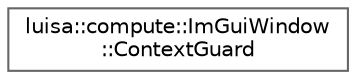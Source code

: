 digraph "类继承关系图"
{
 // LATEX_PDF_SIZE
  bgcolor="transparent";
  edge [fontname=Helvetica,fontsize=10,labelfontname=Helvetica,labelfontsize=10];
  node [fontname=Helvetica,fontsize=10,shape=box,height=0.2,width=0.4];
  rankdir="LR";
  Node0 [id="Node000000",label="luisa::compute::ImGuiWindow\l::ContextGuard",height=0.2,width=0.4,color="grey40", fillcolor="white", style="filled",URL="$classluisa_1_1compute_1_1_im_gui_window_1_1_context_guard.html",tooltip=" "];
}
